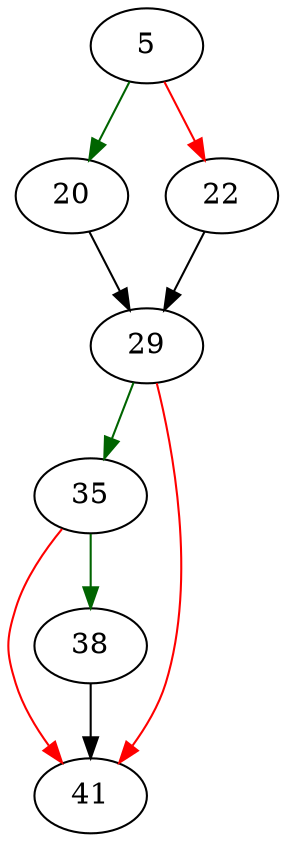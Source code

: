 strict digraph "createModule" {
	// Node definitions.
	5 [entry=true];
	20;
	22;
	29;
	35;
	41;
	38;

	// Edge definitions.
	5 -> 20 [
		color=darkgreen
		cond=true
	];
	5 -> 22 [
		color=red
		cond=false
	];
	20 -> 29;
	22 -> 29;
	29 -> 35 [
		color=darkgreen
		cond=true
	];
	29 -> 41 [
		color=red
		cond=false
	];
	35 -> 41 [
		color=red
		cond=false
	];
	35 -> 38 [
		color=darkgreen
		cond=true
	];
	38 -> 41;
}